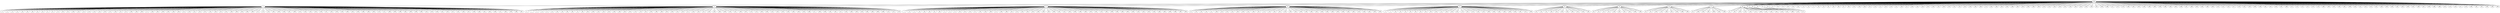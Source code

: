 graph {
250 -- 2
250 -- 4
250 -- 6
250 -- 10
250 -- 12
250 -- 23
250 -- 24
250 -- 25
250 -- 27
250 -- 28
250 -- 35
250 -- 36
250 -- 40
250 -- 41
250 -- 45
250 -- 47
250 -- 50
250 -- 55
250 -- 60
250 -- 64
250 -- 65
250 -- 73
250 -- 74
250 -- 77
250 -- 78
250 -- 79
250 -- 81
250 -- 85
250 -- 86
250 -- 87
250 -- 96
250 -- 101
250 -- 103
250 -- 104
250 -- 107
250 -- 113
250 -- 117
250 -- 118
250 -- 119
250 -- 121
250 -- 126
250 -- 127
250 -- 130
250 -- 132
250 -- 134
250 -- 135
250 -- 140
250 -- 142
250 -- 146
250 -- 150
250 -- 151
250 -- 152
250 -- 153
250 -- 159
250 -- 163
250 -- 166
250 -- 173
250 -- 182
250 -- 190
250 -- 192
250 -- 195
250 -- 199
250 -- 200
250 -- 203
250 -- 206
250 -- 208
250 -- 209
250 -- 210
250 -- 213
250 -- 220
250 -- 226
250 -- 231
250 -- 243
250 -- 244
250 -- 253
250 -- 254
250 -- 259
250 -- 261
250 -- 265
250 -- 268
250 -- 271
250 -- 275
250 -- 276
250 -- 280
250 -- 281
250 -- 282
250 -- 283
250 -- 286
250 -- 288
250 -- 289
250 -- 290
250 -- 293
250 -- 295
250 -- 296
250 -- 297
250 -- 298
250 -- 303
250 -- 305
250 -- 306
250 -- 309
250 -- 310
250 -- 311
250 -- 315
250 -- 317
250 -- 319
250 -- 322
250 -- 329
250 -- 336
250 -- 338
250 -- 341
250 -- 347
250 -- 354
250 -- 367
250 -- 369
250 -- 372
250 -- 373
250 -- 374
250 -- 375
250 -- 376
250 -- 378
250 -- 380
250 -- 383
250 -- 387
250 -- 392
250 -- 397
250 -- 399
250 -- 410
250 -- 411
250 -- 413
250 -- 415
250 -- 422
250 -- 428
250 -- 429
250 -- 430
250 -- 432
250 -- 433
250 -- 436
250 -- 447
250 -- 449
250 -- 457
250 -- 458
250 -- 460
250 -- 468
250 -- 470
250 -- 474
250 -- 476
250 -- 477
250 -- 478
250 -- 480
250 -- 481
250 -- 491
250 -- 496
250 -- 498
250 -- 499
2 -- 250
2 -- 8
2 -- 11
2 -- 15
2 -- 22
2 -- 29
2 -- 30
2 -- 46
2 -- 52
2 -- 53
2 -- 57
2 -- 67
2 -- 76
2 -- 89
2 -- 95
2 -- 100
2 -- 110
2 -- 112
2 -- 114
2 -- 115
2 -- 122
2 -- 129
2 -- 137
2 -- 145
2 -- 147
2 -- 157
2 -- 160
2 -- 164
2 -- 168
2 -- 177
2 -- 184
2 -- 185
2 -- 189
2 -- 193
2 -- 194
2 -- 205
2 -- 211
2 -- 219
2 -- 221
2 -- 222
2 -- 237
2 -- 241
2 -- 245
2 -- 247
2 -- 251
2 -- 258
2 -- 260
2 -- 262
2 -- 263
2 -- 269
2 -- 272
2 -- 273
2 -- 278
2 -- 292
2 -- 300
2 -- 304
2 -- 307
2 -- 308
2 -- 314
2 -- 318
2 -- 323
2 -- 324
2 -- 326
2 -- 327
2 -- 332
2 -- 333
2 -- 334
2 -- 339
2 -- 342
2 -- 356
2 -- 360
2 -- 364
2 -- 365
2 -- 370
2 -- 371
2 -- 388
2 -- 390
2 -- 396
2 -- 402
2 -- 406
2 -- 408
2 -- 409
2 -- 414
2 -- 416
2 -- 420
2 -- 421
2 -- 425
2 -- 427
2 -- 431
2 -- 434
2 -- 437
2 -- 438
2 -- 440
2 -- 441
2 -- 461
2 -- 463
2 -- 471
2 -- 482
2 -- 484
2 -- 486
2 -- 497
4 -- 250
4 -- 0
4 -- 1
4 -- 9
4 -- 14
4 -- 37
4 -- 42
4 -- 48
4 -- 56
4 -- 66
4 -- 68
4 -- 70
4 -- 88
4 -- 105
4 -- 108
4 -- 123
4 -- 133
4 -- 144
4 -- 148
4 -- 149
4 -- 156
4 -- 162
4 -- 170
4 -- 178
4 -- 181
4 -- 183
4 -- 196
4 -- 198
4 -- 202
4 -- 204
4 -- 215
4 -- 216
4 -- 217
4 -- 224
4 -- 225
4 -- 227
4 -- 228
4 -- 230
4 -- 236
4 -- 249
4 -- 255
4 -- 257
4 -- 264
4 -- 267
4 -- 270
4 -- 274
4 -- 284
4 -- 285
4 -- 313
4 -- 316
4 -- 320
4 -- 328
4 -- 330
4 -- 343
4 -- 355
4 -- 368
4 -- 377
4 -- 384
4 -- 385
4 -- 401
4 -- 407
4 -- 417
4 -- 423
4 -- 439
4 -- 450
4 -- 454
4 -- 462
4 -- 464
4 -- 466
4 -- 469
4 -- 473
4 -- 475
4 -- 479
6 -- 250
6 -- 7
6 -- 13
6 -- 17
6 -- 18
6 -- 58
6 -- 59
6 -- 61
6 -- 69
6 -- 71
6 -- 72
6 -- 75
6 -- 90
6 -- 93
6 -- 94
6 -- 97
6 -- 99
6 -- 155
6 -- 169
6 -- 171
6 -- 180
6 -- 186
6 -- 197
6 -- 212
6 -- 232
6 -- 234
6 -- 235
6 -- 238
6 -- 239
6 -- 240
6 -- 266
6 -- 291
6 -- 312
6 -- 344
6 -- 346
6 -- 348
6 -- 349
6 -- 353
6 -- 361
6 -- 379
6 -- 382
6 -- 386
6 -- 393
6 -- 394
6 -- 395
6 -- 400
6 -- 419
6 -- 424
6 -- 435
6 -- 444
6 -- 448
6 -- 485
6 -- 488
6 -- 489
6 -- 490
6 -- 492
10 -- 250
10 -- 31
10 -- 38
10 -- 39
10 -- 44
10 -- 51
10 -- 106
10 -- 124
10 -- 125
10 -- 131
10 -- 136
10 -- 138
10 -- 141
10 -- 165
10 -- 167
10 -- 172
10 -- 176
10 -- 191
10 -- 201
10 -- 218
10 -- 229
10 -- 233
10 -- 246
10 -- 256
10 -- 294
10 -- 325
10 -- 340
10 -- 350
10 -- 358
10 -- 359
10 -- 363
10 -- 404
10 -- 405
10 -- 418
10 -- 426
10 -- 455
10 -- 459
10 -- 483
12 -- 250
12 -- 3
12 -- 5
12 -- 16
12 -- 20
12 -- 32
12 -- 63
12 -- 80
12 -- 83
12 -- 84
12 -- 98
12 -- 102
12 -- 111
12 -- 120
12 -- 143
12 -- 161
12 -- 174
12 -- 207
12 -- 214
12 -- 242
12 -- 279
12 -- 299
12 -- 362
12 -- 442
12 -- 443
12 -- 446
12 -- 453
12 -- 467
12 -- 472
12 -- 494
23 -- 250
23 -- 34
23 -- 82
23 -- 91
23 -- 287
23 -- 321
23 -- 335
23 -- 352
23 -- 391
23 -- 412
23 -- 452
23 -- 487
24 -- 250
24 -- 26
24 -- 33
24 -- 43
24 -- 62
24 -- 139
24 -- 252
24 -- 337
24 -- 451
24 -- 465
24 -- 493
25 -- 250
25 -- 19
25 -- 92
25 -- 158
25 -- 179
25 -- 248
25 -- 301
25 -- 345
25 -- 398
25 -- 495
27 -- 250
27 -- 54
27 -- 188
27 -- 302
27 -- 381
27 -- 389
27 -- 445
27 -- 456
28 -- 250
28 -- 21
28 -- 49
28 -- 109
28 -- 116
28 -- 154
28 -- 175
28 -- 403
35 -- 250
35 -- 187
35 -- 331
35 -- 351
36 -- 250
36 -- 223
36 -- 357
36 -- 366
40 -- 250
41 -- 250
41 -- 128
45 -- 250
45 -- 277
47 -- 250
50 -- 250
55 -- 250
60 -- 250
64 -- 250
65 -- 250
73 -- 250
74 -- 250
77 -- 250
78 -- 250
79 -- 250
81 -- 250
85 -- 250
86 -- 250
87 -- 250
96 -- 250
101 -- 250
103 -- 250
104 -- 250
107 -- 250
113 -- 250
117 -- 250
118 -- 250
119 -- 250
121 -- 250
126 -- 250
127 -- 250
130 -- 250
132 -- 250
134 -- 250
135 -- 250
140 -- 250
142 -- 250
146 -- 250
150 -- 250
151 -- 250
152 -- 250
153 -- 250
159 -- 250
163 -- 250
166 -- 250
173 -- 250
182 -- 250
190 -- 250
192 -- 250
195 -- 250
199 -- 250
200 -- 250
203 -- 250
206 -- 250
208 -- 250
209 -- 250
210 -- 250
213 -- 250
220 -- 250
226 -- 250
231 -- 250
243 -- 250
244 -- 250
253 -- 250
254 -- 250
259 -- 250
261 -- 250
265 -- 250
268 -- 250
271 -- 250
275 -- 250
276 -- 250
280 -- 250
281 -- 250
282 -- 250
283 -- 250
286 -- 250
288 -- 250
289 -- 250
290 -- 250
293 -- 250
295 -- 250
296 -- 250
297 -- 250
298 -- 250
303 -- 250
305 -- 250
306 -- 250
309 -- 250
310 -- 250
311 -- 250
315 -- 250
317 -- 250
319 -- 250
322 -- 250
329 -- 250
336 -- 250
338 -- 250
341 -- 250
347 -- 250
354 -- 250
367 -- 250
369 -- 250
372 -- 250
373 -- 250
374 -- 250
375 -- 250
376 -- 250
378 -- 250
380 -- 250
383 -- 250
387 -- 250
392 -- 250
397 -- 250
399 -- 250
410 -- 250
411 -- 250
413 -- 250
415 -- 250
422 -- 250
428 -- 250
429 -- 250
430 -- 250
432 -- 250
433 -- 250
436 -- 250
447 -- 250
449 -- 250
457 -- 250
458 -- 250
460 -- 250
468 -- 250
470 -- 250
474 -- 250
476 -- 250
477 -- 250
478 -- 250
480 -- 250
481 -- 250
491 -- 250
496 -- 250
498 -- 250
499 -- 250
8 -- 2
11 -- 2
15 -- 2
22 -- 2
29 -- 2
30 -- 2
46 -- 2
52 -- 2
53 -- 2
57 -- 2
67 -- 2
76 -- 2
89 -- 2
95 -- 2
100 -- 2
110 -- 2
112 -- 2
114 -- 2
115 -- 2
122 -- 2
129 -- 2
137 -- 2
145 -- 2
147 -- 2
157 -- 2
160 -- 2
164 -- 2
168 -- 2
177 -- 2
184 -- 2
185 -- 2
189 -- 2
193 -- 2
194 -- 2
205 -- 2
211 -- 2
219 -- 2
221 -- 2
222 -- 2
237 -- 2
241 -- 2
245 -- 2
247 -- 2
251 -- 2
258 -- 2
260 -- 2
262 -- 2
263 -- 2
269 -- 2
272 -- 2
273 -- 2
278 -- 2
292 -- 2
300 -- 2
304 -- 2
307 -- 2
308 -- 2
314 -- 2
318 -- 2
323 -- 2
324 -- 2
326 -- 2
327 -- 2
332 -- 2
333 -- 2
334 -- 2
339 -- 2
342 -- 2
356 -- 2
360 -- 2
364 -- 2
365 -- 2
370 -- 2
371 -- 2
388 -- 2
390 -- 2
396 -- 2
402 -- 2
406 -- 2
408 -- 2
409 -- 2
414 -- 2
416 -- 2
420 -- 2
421 -- 2
425 -- 2
427 -- 2
431 -- 2
434 -- 2
437 -- 2
438 -- 2
440 -- 2
441 -- 2
461 -- 2
463 -- 2
471 -- 2
482 -- 2
484 -- 2
486 -- 2
497 -- 2
0 -- 4
1 -- 4
9 -- 4
14 -- 4
37 -- 4
42 -- 4
48 -- 4
56 -- 4
66 -- 4
68 -- 4
70 -- 4
88 -- 4
105 -- 4
108 -- 4
123 -- 4
133 -- 4
144 -- 4
148 -- 4
149 -- 4
156 -- 4
162 -- 4
170 -- 4
178 -- 4
181 -- 4
183 -- 4
196 -- 4
198 -- 4
202 -- 4
204 -- 4
215 -- 4
216 -- 4
217 -- 4
224 -- 4
225 -- 4
227 -- 4
228 -- 4
230 -- 4
236 -- 4
249 -- 4
255 -- 4
257 -- 4
264 -- 4
267 -- 4
270 -- 4
274 -- 4
284 -- 4
285 -- 4
313 -- 4
316 -- 4
320 -- 4
328 -- 4
330 -- 4
343 -- 4
355 -- 4
368 -- 4
377 -- 4
384 -- 4
385 -- 4
401 -- 4
407 -- 4
417 -- 4
423 -- 4
439 -- 4
450 -- 4
454 -- 4
462 -- 4
464 -- 4
466 -- 4
469 -- 4
473 -- 4
475 -- 4
479 -- 4
7 -- 6
13 -- 6
17 -- 6
18 -- 6
58 -- 6
59 -- 6
61 -- 6
69 -- 6
71 -- 6
72 -- 6
75 -- 6
90 -- 6
93 -- 6
94 -- 6
97 -- 6
99 -- 6
155 -- 6
169 -- 6
171 -- 6
180 -- 6
186 -- 6
197 -- 6
212 -- 6
232 -- 6
234 -- 6
235 -- 6
238 -- 6
239 -- 6
240 -- 6
266 -- 6
291 -- 6
312 -- 6
344 -- 6
346 -- 6
348 -- 6
349 -- 6
353 -- 6
361 -- 6
379 -- 6
382 -- 6
386 -- 6
393 -- 6
394 -- 6
395 -- 6
400 -- 6
419 -- 6
424 -- 6
435 -- 6
444 -- 6
448 -- 6
485 -- 6
488 -- 6
489 -- 6
490 -- 6
492 -- 6
31 -- 10
38 -- 10
39 -- 10
44 -- 10
51 -- 10
106 -- 10
124 -- 10
125 -- 10
131 -- 10
136 -- 10
138 -- 10
141 -- 10
165 -- 10
167 -- 10
172 -- 10
176 -- 10
191 -- 10
201 -- 10
218 -- 10
229 -- 10
233 -- 10
246 -- 10
256 -- 10
294 -- 10
325 -- 10
340 -- 10
350 -- 10
358 -- 10
359 -- 10
363 -- 10
404 -- 10
405 -- 10
418 -- 10
426 -- 10
455 -- 10
459 -- 10
483 -- 10
3 -- 12
5 -- 12
16 -- 12
20 -- 12
32 -- 12
63 -- 12
80 -- 12
83 -- 12
84 -- 12
98 -- 12
102 -- 12
111 -- 12
120 -- 12
143 -- 12
161 -- 12
174 -- 12
207 -- 12
214 -- 12
242 -- 12
279 -- 12
299 -- 12
362 -- 12
442 -- 12
443 -- 12
446 -- 12
453 -- 12
467 -- 12
472 -- 12
494 -- 12
34 -- 23
82 -- 23
91 -- 23
287 -- 23
321 -- 23
335 -- 23
352 -- 23
391 -- 23
412 -- 23
452 -- 23
487 -- 23
26 -- 24
33 -- 24
43 -- 24
62 -- 24
139 -- 24
252 -- 24
337 -- 24
451 -- 24
465 -- 24
493 -- 24
19 -- 25
92 -- 25
158 -- 25
179 -- 25
248 -- 25
301 -- 25
345 -- 25
398 -- 25
495 -- 25
54 -- 27
188 -- 27
302 -- 27
381 -- 27
389 -- 27
445 -- 27
456 -- 27
21 -- 28
49 -- 28
109 -- 28
116 -- 28
154 -- 28
175 -- 28
403 -- 28
187 -- 35
331 -- 35
351 -- 35
223 -- 36
357 -- 36
366 -- 36
128 -- 41
277 -- 45
}
